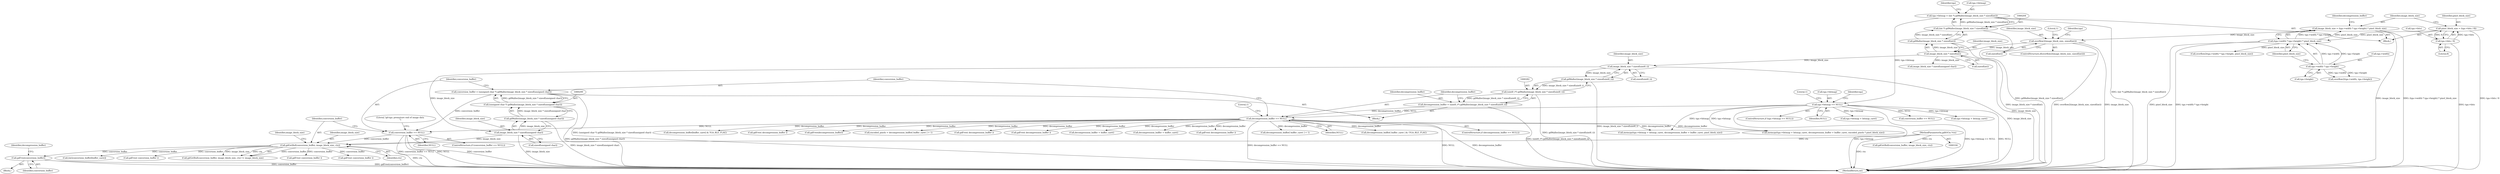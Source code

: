 digraph "0_libgd_01c61f8ab110a77ae64b5ca67c244c728c506f03@pointer" {
"1000325" [label="(Call,gdFree(conversion_buffer))"];
"1000319" [label="(Call,gdGetBuf(conversion_buffer, image_block_size, ctx))"];
"1000306" [label="(Call,conversion_buffer == NULL)"];
"1000296" [label="(Call,conversion_buffer = (unsigned char *) gdMalloc(image_block_size * sizeof(unsigned char)))"];
"1000298" [label="(Call,(unsigned char *) gdMalloc(image_block_size * sizeof(unsigned char)))"];
"1000300" [label="(Call,gdMalloc(image_block_size * sizeof(unsigned char)))"];
"1000301" [label="(Call,image_block_size * sizeof(unsigned char))"];
"1000284" [label="(Call,image_block_size * sizeof(uint8_t))"];
"1000206" [label="(Call,image_block_size * sizeof(int))"];
"1000176" [label="(Call,overflow2(image_block_size, sizeof(int)))"];
"1000117" [label="(Call,image_block_size = (tga->width * tga->height) * pixel_block_size)"];
"1000119" [label="(Call,(tga->width * tga->height) * pixel_block_size)"];
"1000120" [label="(Call,tga->width * tga->height)"];
"1000109" [label="(Call,pixel_block_size = (tga->bits / 8))"];
"1000111" [label="(Call,tga->bits / 8)"];
"1000289" [label="(Call,decompression_buffer == NULL)"];
"1000279" [label="(Call,decompression_buffer = (uint8_t*) gdMalloc(image_block_size * sizeof(uint8_t)))"];
"1000281" [label="(Call,(uint8_t*) gdMalloc(image_block_size * sizeof(uint8_t)))"];
"1000283" [label="(Call,gdMalloc(image_block_size * sizeof(uint8_t)))"];
"1000211" [label="(Call,tga->bitmap == NULL)"];
"1000199" [label="(Call,tga->bitmap = (int *) gdMalloc(image_block_size * sizeof(int)))"];
"1000203" [label="(Call,(int *) gdMalloc(image_block_size * sizeof(int)))"];
"1000205" [label="(Call,gdMalloc(image_block_size * sizeof(int)))"];
"1000105" [label="(MethodParameterIn,gdIOCtx *ctx)"];
"1000326" [label="(Identifier,conversion_buffer)"];
"1000311" [label="(Literal,\"gd-tga: premature end of image data\n\")"];
"1000212" [label="(Call,tga->bitmap)"];
"1000301" [label="(Call,image_block_size * sizeof(unsigned char))"];
"1000117" [label="(Call,image_block_size = (tga->width * tga->height) * pixel_block_size)"];
"1000213" [label="(Identifier,tga)"];
"1000210" [label="(ControlStructure,if (tga->bitmap == NULL))"];
"1000118" [label="(Identifier,image_block_size)"];
"1000290" [label="(Identifier,decompression_buffer)"];
"1000211" [label="(Call,tga->bitmap == NULL)"];
"1000124" [label="(Call,tga->height)"];
"1000178" [label="(Call,sizeof(int))"];
"1000344" [label="(Call,(int)conversion_buffer[buffer_caret])"];
"1000162" [label="(Call,overflow2(tga->width * tga->height, pixel_block_size))"];
"1000426" [label="(Call,decompression_buffer[ buffer_caret ] + 1)"];
"1000115" [label="(Literal,8)"];
"1000306" [label="(Call,conversion_buffer == NULL)"];
"1000176" [label="(Call,overflow2(image_block_size, sizeof(int)))"];
"1000328" [label="(Identifier,decompression_buffer)"];
"1000325" [label="(Call,gdFree(conversion_buffer))"];
"1000321" [label="(Identifier,image_block_size)"];
"1000319" [label="(Call,gdGetBuf(conversion_buffer, image_block_size, ctx))"];
"1000473" [label="(Call,gdFree( conversion_buffer ))"];
"1000177" [label="(Identifier,image_block_size)"];
"1000297" [label="(Identifier,conversion_buffer)"];
"1000291" [label="(Identifier,NULL)"];
"1000371" [label="(Call,decompression_buffer[ buffer_caret ] & !TGA_RLE_FLAG)"];
"1000215" [label="(Identifier,NULL)"];
"1000206" [label="(Call,image_block_size * sizeof(int))"];
"1000205" [label="(Call,gdMalloc(image_block_size * sizeof(int)))"];
"1000109" [label="(Call,pixel_block_size = (tga->bits / 8))"];
"1000323" [label="(Identifier,image_block_size)"];
"1000120" [label="(Call,tga->width * tga->height)"];
"1000406" [label="(Call,memcpy(tga->bitmap + bitmap_caret, decompression_buffer + buffer_caret, pixel_block_size))"];
"1000119" [label="(Call,(tga->width * tga->height) * pixel_block_size)"];
"1000308" [label="(Identifier,NULL)"];
"1000200" [label="(Call,tga->bitmap)"];
"1000407" [label="(Call,tga->bitmap + bitmap_caret)"];
"1000244" [label="(Call,gdGetBuf(conversion_buffer, image_block_size, ctx))"];
"1000288" [label="(ControlStructure,if (decompression_buffer == NULL))"];
"1000361" [label="(Call,decompression_buffer[buffer_caret] & TGA_RLE_FLAG)"];
"1000318" [label="(Call,gdGetBuf(conversion_buffer, image_block_size, ctx) != image_block_size)"];
"1000296" [label="(Call,conversion_buffer = (unsigned char *) gdMalloc(image_block_size * sizeof(unsigned char)))"];
"1000285" [label="(Identifier,image_block_size)"];
"1000444" [label="(Call,gdFree( conversion_buffer ))"];
"1000279" [label="(Call,decompression_buffer = (uint8_t*) gdMalloc(image_block_size * sizeof(uint8_t)))"];
"1000175" [label="(ControlStructure,if(overflow2(image_block_size, sizeof(int))))"];
"1000281" [label="(Call,(uint8_t*) gdMalloc(image_block_size * sizeof(uint8_t)))"];
"1000130" [label="(Identifier,decompression_buffer)"];
"1000303" [label="(Call,sizeof(unsigned char))"];
"1000111" [label="(Call,tga->bits / 8)"];
"1000110" [label="(Identifier,pixel_block_size)"];
"1000305" [label="(ControlStructure,if (conversion_buffer == NULL))"];
"1000449" [label="(Call,memcpy(tga->bitmap + bitmap_caret, decompression_buffer + buffer_caret, encoded_pixels * pixel_block_size))"];
"1000289" [label="(Call,decompression_buffer == NULL)"];
"1000320" [label="(Identifier,conversion_buffer)"];
"1000230" [label="(Call,image_block_size * sizeof(unsigned char))"];
"1000183" [label="(Literal,1)"];
"1000300" [label="(Call,gdMalloc(image_block_size * sizeof(unsigned char)))"];
"1000107" [label="(Block,)"];
"1000127" [label="(Identifier,pixel_block_size)"];
"1000283" [label="(Call,gdMalloc(image_block_size * sizeof(uint8_t)))"];
"1000280" [label="(Identifier,decompression_buffer)"];
"1000105" [label="(MethodParameterIn,gdIOCtx *ctx)"];
"1000150" [label="(Call,overflow2(tga->width, tga->height))"];
"1000208" [label="(Call,sizeof(int))"];
"1000389" [label="(Call,gdFree( decompression_buffer ))"];
"1000121" [label="(Call,tga->width)"];
"1000324" [label="(Block,)"];
"1000327" [label="(Call,gdFree(decompression_buffer))"];
"1000188" [label="(Identifier,tga)"];
"1000307" [label="(Identifier,conversion_buffer)"];
"1000221" [label="(Identifier,tga)"];
"1000424" [label="(Call,encoded_pixels = decompression_buffer[ buffer_caret ] + 1)"];
"1000223" [label="(Block,)"];
"1000478" [label="(MethodReturn,int)"];
"1000284" [label="(Call,image_block_size * sizeof(uint8_t))"];
"1000295" [label="(Literal,1)"];
"1000286" [label="(Call,sizeof(uint8_t))"];
"1000471" [label="(Call,gdFree( decompression_buffer ))"];
"1000203" [label="(Call,(int *) gdMalloc(image_block_size * sizeof(int)))"];
"1000298" [label="(Call,(unsigned char *) gdMalloc(image_block_size * sizeof(unsigned char)))"];
"1000391" [label="(Call,gdFree( conversion_buffer ))"];
"1000312" [label="(Call,gdFree( decompression_buffer ))"];
"1000207" [label="(Identifier,image_block_size)"];
"1000112" [label="(Call,tga->bits)"];
"1000322" [label="(Identifier,ctx)"];
"1000235" [label="(Call,conversion_buffer == NULL)"];
"1000450" [label="(Call,tga->bitmap + bitmap_caret)"];
"1000412" [label="(Call,decompression_buffer + buffer_caret)"];
"1000455" [label="(Call,decompression_buffer + buffer_caret)"];
"1000218" [label="(Literal,1)"];
"1000442" [label="(Call,gdFree( decompression_buffer ))"];
"1000199" [label="(Call,tga->bitmap = (int *) gdMalloc(image_block_size * sizeof(int)))"];
"1000302" [label="(Identifier,image_block_size)"];
"1000325" -> "1000324"  [label="AST: "];
"1000325" -> "1000326"  [label="CFG: "];
"1000326" -> "1000325"  [label="AST: "];
"1000328" -> "1000325"  [label="CFG: "];
"1000325" -> "1000478"  [label="DDG: conversion_buffer"];
"1000325" -> "1000478"  [label="DDG: gdFree(conversion_buffer)"];
"1000319" -> "1000325"  [label="DDG: conversion_buffer"];
"1000319" -> "1000318"  [label="AST: "];
"1000319" -> "1000322"  [label="CFG: "];
"1000320" -> "1000319"  [label="AST: "];
"1000321" -> "1000319"  [label="AST: "];
"1000322" -> "1000319"  [label="AST: "];
"1000323" -> "1000319"  [label="CFG: "];
"1000319" -> "1000478"  [label="DDG: ctx"];
"1000319" -> "1000318"  [label="DDG: conversion_buffer"];
"1000319" -> "1000318"  [label="DDG: image_block_size"];
"1000319" -> "1000318"  [label="DDG: ctx"];
"1000306" -> "1000319"  [label="DDG: conversion_buffer"];
"1000301" -> "1000319"  [label="DDG: image_block_size"];
"1000105" -> "1000319"  [label="DDG: ctx"];
"1000319" -> "1000344"  [label="DDG: conversion_buffer"];
"1000319" -> "1000391"  [label="DDG: conversion_buffer"];
"1000319" -> "1000444"  [label="DDG: conversion_buffer"];
"1000319" -> "1000473"  [label="DDG: conversion_buffer"];
"1000306" -> "1000305"  [label="AST: "];
"1000306" -> "1000308"  [label="CFG: "];
"1000307" -> "1000306"  [label="AST: "];
"1000308" -> "1000306"  [label="AST: "];
"1000311" -> "1000306"  [label="CFG: "];
"1000320" -> "1000306"  [label="CFG: "];
"1000306" -> "1000478"  [label="DDG: conversion_buffer"];
"1000306" -> "1000478"  [label="DDG: conversion_buffer == NULL"];
"1000306" -> "1000478"  [label="DDG: NULL"];
"1000296" -> "1000306"  [label="DDG: conversion_buffer"];
"1000289" -> "1000306"  [label="DDG: NULL"];
"1000296" -> "1000223"  [label="AST: "];
"1000296" -> "1000298"  [label="CFG: "];
"1000297" -> "1000296"  [label="AST: "];
"1000298" -> "1000296"  [label="AST: "];
"1000307" -> "1000296"  [label="CFG: "];
"1000296" -> "1000478"  [label="DDG: (unsigned char *) gdMalloc(image_block_size * sizeof(unsigned char))"];
"1000298" -> "1000296"  [label="DDG: gdMalloc(image_block_size * sizeof(unsigned char))"];
"1000298" -> "1000300"  [label="CFG: "];
"1000299" -> "1000298"  [label="AST: "];
"1000300" -> "1000298"  [label="AST: "];
"1000298" -> "1000478"  [label="DDG: gdMalloc(image_block_size * sizeof(unsigned char))"];
"1000300" -> "1000298"  [label="DDG: image_block_size * sizeof(unsigned char)"];
"1000300" -> "1000301"  [label="CFG: "];
"1000301" -> "1000300"  [label="AST: "];
"1000300" -> "1000478"  [label="DDG: image_block_size * sizeof(unsigned char)"];
"1000301" -> "1000300"  [label="DDG: image_block_size"];
"1000301" -> "1000303"  [label="CFG: "];
"1000302" -> "1000301"  [label="AST: "];
"1000303" -> "1000301"  [label="AST: "];
"1000301" -> "1000478"  [label="DDG: image_block_size"];
"1000284" -> "1000301"  [label="DDG: image_block_size"];
"1000284" -> "1000283"  [label="AST: "];
"1000284" -> "1000286"  [label="CFG: "];
"1000285" -> "1000284"  [label="AST: "];
"1000286" -> "1000284"  [label="AST: "];
"1000283" -> "1000284"  [label="CFG: "];
"1000284" -> "1000478"  [label="DDG: image_block_size"];
"1000284" -> "1000283"  [label="DDG: image_block_size"];
"1000206" -> "1000284"  [label="DDG: image_block_size"];
"1000206" -> "1000205"  [label="AST: "];
"1000206" -> "1000208"  [label="CFG: "];
"1000207" -> "1000206"  [label="AST: "];
"1000208" -> "1000206"  [label="AST: "];
"1000205" -> "1000206"  [label="CFG: "];
"1000206" -> "1000478"  [label="DDG: image_block_size"];
"1000206" -> "1000205"  [label="DDG: image_block_size"];
"1000176" -> "1000206"  [label="DDG: image_block_size"];
"1000206" -> "1000230"  [label="DDG: image_block_size"];
"1000176" -> "1000175"  [label="AST: "];
"1000176" -> "1000178"  [label="CFG: "];
"1000177" -> "1000176"  [label="AST: "];
"1000178" -> "1000176"  [label="AST: "];
"1000183" -> "1000176"  [label="CFG: "];
"1000188" -> "1000176"  [label="CFG: "];
"1000176" -> "1000478"  [label="DDG: overflow2(image_block_size, sizeof(int))"];
"1000176" -> "1000478"  [label="DDG: image_block_size"];
"1000117" -> "1000176"  [label="DDG: image_block_size"];
"1000117" -> "1000107"  [label="AST: "];
"1000117" -> "1000119"  [label="CFG: "];
"1000118" -> "1000117"  [label="AST: "];
"1000119" -> "1000117"  [label="AST: "];
"1000130" -> "1000117"  [label="CFG: "];
"1000117" -> "1000478"  [label="DDG: image_block_size"];
"1000117" -> "1000478"  [label="DDG: (tga->width * tga->height) * pixel_block_size"];
"1000119" -> "1000117"  [label="DDG: tga->width * tga->height"];
"1000119" -> "1000117"  [label="DDG: pixel_block_size"];
"1000119" -> "1000127"  [label="CFG: "];
"1000120" -> "1000119"  [label="AST: "];
"1000127" -> "1000119"  [label="AST: "];
"1000119" -> "1000478"  [label="DDG: pixel_block_size"];
"1000119" -> "1000478"  [label="DDG: tga->width * tga->height"];
"1000120" -> "1000119"  [label="DDG: tga->width"];
"1000120" -> "1000119"  [label="DDG: tga->height"];
"1000109" -> "1000119"  [label="DDG: pixel_block_size"];
"1000119" -> "1000162"  [label="DDG: pixel_block_size"];
"1000120" -> "1000124"  [label="CFG: "];
"1000121" -> "1000120"  [label="AST: "];
"1000124" -> "1000120"  [label="AST: "];
"1000127" -> "1000120"  [label="CFG: "];
"1000120" -> "1000150"  [label="DDG: tga->width"];
"1000120" -> "1000150"  [label="DDG: tga->height"];
"1000109" -> "1000107"  [label="AST: "];
"1000109" -> "1000111"  [label="CFG: "];
"1000110" -> "1000109"  [label="AST: "];
"1000111" -> "1000109"  [label="AST: "];
"1000118" -> "1000109"  [label="CFG: "];
"1000109" -> "1000478"  [label="DDG: tga->bits / 8"];
"1000111" -> "1000109"  [label="DDG: tga->bits"];
"1000111" -> "1000109"  [label="DDG: 8"];
"1000111" -> "1000115"  [label="CFG: "];
"1000112" -> "1000111"  [label="AST: "];
"1000115" -> "1000111"  [label="AST: "];
"1000111" -> "1000478"  [label="DDG: tga->bits"];
"1000289" -> "1000288"  [label="AST: "];
"1000289" -> "1000291"  [label="CFG: "];
"1000290" -> "1000289"  [label="AST: "];
"1000291" -> "1000289"  [label="AST: "];
"1000295" -> "1000289"  [label="CFG: "];
"1000297" -> "1000289"  [label="CFG: "];
"1000289" -> "1000478"  [label="DDG: NULL"];
"1000289" -> "1000478"  [label="DDG: decompression_buffer"];
"1000289" -> "1000478"  [label="DDG: decompression_buffer == NULL"];
"1000279" -> "1000289"  [label="DDG: decompression_buffer"];
"1000211" -> "1000289"  [label="DDG: NULL"];
"1000289" -> "1000312"  [label="DDG: decompression_buffer"];
"1000289" -> "1000327"  [label="DDG: decompression_buffer"];
"1000289" -> "1000361"  [label="DDG: decompression_buffer"];
"1000289" -> "1000371"  [label="DDG: decompression_buffer"];
"1000289" -> "1000389"  [label="DDG: decompression_buffer"];
"1000289" -> "1000406"  [label="DDG: decompression_buffer"];
"1000289" -> "1000412"  [label="DDG: decompression_buffer"];
"1000289" -> "1000424"  [label="DDG: decompression_buffer"];
"1000289" -> "1000426"  [label="DDG: decompression_buffer"];
"1000289" -> "1000442"  [label="DDG: decompression_buffer"];
"1000289" -> "1000449"  [label="DDG: decompression_buffer"];
"1000289" -> "1000455"  [label="DDG: decompression_buffer"];
"1000289" -> "1000471"  [label="DDG: decompression_buffer"];
"1000279" -> "1000223"  [label="AST: "];
"1000279" -> "1000281"  [label="CFG: "];
"1000280" -> "1000279"  [label="AST: "];
"1000281" -> "1000279"  [label="AST: "];
"1000290" -> "1000279"  [label="CFG: "];
"1000279" -> "1000478"  [label="DDG: (uint8_t*) gdMalloc(image_block_size * sizeof(uint8_t))"];
"1000281" -> "1000279"  [label="DDG: gdMalloc(image_block_size * sizeof(uint8_t))"];
"1000281" -> "1000283"  [label="CFG: "];
"1000282" -> "1000281"  [label="AST: "];
"1000283" -> "1000281"  [label="AST: "];
"1000281" -> "1000478"  [label="DDG: gdMalloc(image_block_size * sizeof(uint8_t))"];
"1000283" -> "1000281"  [label="DDG: image_block_size * sizeof(uint8_t)"];
"1000283" -> "1000478"  [label="DDG: image_block_size * sizeof(uint8_t)"];
"1000211" -> "1000210"  [label="AST: "];
"1000211" -> "1000215"  [label="CFG: "];
"1000212" -> "1000211"  [label="AST: "];
"1000215" -> "1000211"  [label="AST: "];
"1000218" -> "1000211"  [label="CFG: "];
"1000221" -> "1000211"  [label="CFG: "];
"1000211" -> "1000478"  [label="DDG: tga->bitmap"];
"1000211" -> "1000478"  [label="DDG: tga->bitmap == NULL"];
"1000211" -> "1000478"  [label="DDG: NULL"];
"1000199" -> "1000211"  [label="DDG: tga->bitmap"];
"1000211" -> "1000235"  [label="DDG: NULL"];
"1000211" -> "1000406"  [label="DDG: tga->bitmap"];
"1000211" -> "1000407"  [label="DDG: tga->bitmap"];
"1000211" -> "1000449"  [label="DDG: tga->bitmap"];
"1000211" -> "1000450"  [label="DDG: tga->bitmap"];
"1000199" -> "1000107"  [label="AST: "];
"1000199" -> "1000203"  [label="CFG: "];
"1000200" -> "1000199"  [label="AST: "];
"1000203" -> "1000199"  [label="AST: "];
"1000213" -> "1000199"  [label="CFG: "];
"1000199" -> "1000478"  [label="DDG: (int *) gdMalloc(image_block_size * sizeof(int))"];
"1000203" -> "1000199"  [label="DDG: gdMalloc(image_block_size * sizeof(int))"];
"1000203" -> "1000205"  [label="CFG: "];
"1000204" -> "1000203"  [label="AST: "];
"1000205" -> "1000203"  [label="AST: "];
"1000203" -> "1000478"  [label="DDG: gdMalloc(image_block_size * sizeof(int))"];
"1000205" -> "1000203"  [label="DDG: image_block_size * sizeof(int)"];
"1000205" -> "1000478"  [label="DDG: image_block_size * sizeof(int)"];
"1000105" -> "1000104"  [label="AST: "];
"1000105" -> "1000478"  [label="DDG: ctx"];
"1000105" -> "1000244"  [label="DDG: ctx"];
}
